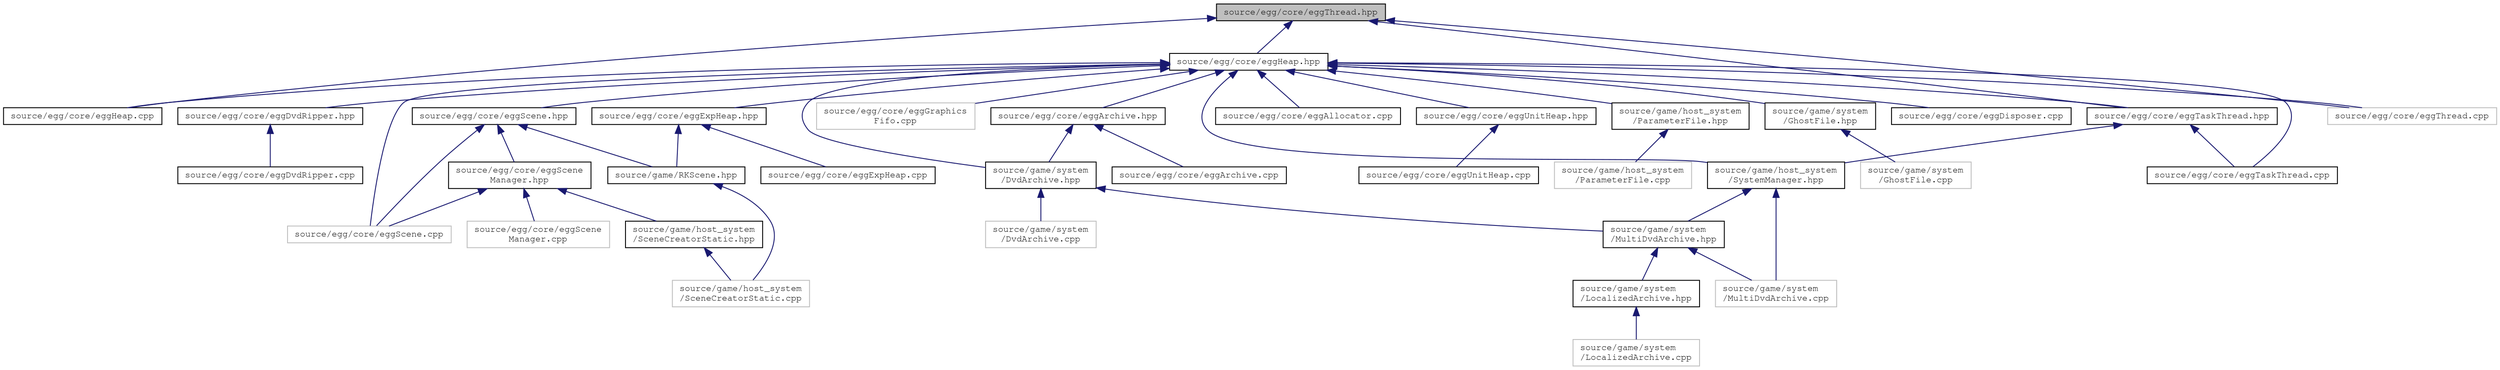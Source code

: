 digraph "source/egg/core/eggThread.hpp"
{
 // LATEX_PDF_SIZE
  edge [fontname="FreeMono",fontsize="10",labelfontname="FreeMono",labelfontsize="10"];
  node [fontname="FreeMono",fontsize="10",shape=record];
  Node1 [label="source/egg/core/eggThread.hpp",height=0.2,width=0.4,color="black", fillcolor="grey75", style="filled", fontcolor="black",tooltip="Thread class for extending."];
  Node1 -> Node2 [dir="back",color="midnightblue",fontsize="10",style="solid",fontname="FreeMono"];
  Node2 [label="source/egg/core/eggHeap.cpp",height=0.2,width=0.4,color="black", fillcolor="white", style="filled",URL="$egg_heap_8cpp.html",tooltip="Heap implementations."];
  Node1 -> Node3 [dir="back",color="midnightblue",fontsize="10",style="solid",fontname="FreeMono"];
  Node3 [label="source/egg/core/eggHeap.hpp",height=0.2,width=0.4,color="black", fillcolor="white", style="filled",URL="$egg_heap_8hpp.html",tooltip="Base Heap class."];
  Node3 -> Node4 [dir="back",color="midnightblue",fontsize="10",style="solid",fontname="FreeMono"];
  Node4 [label="source/egg/core/eggAllocator.cpp",height=0.2,width=0.4,color="black", fillcolor="white", style="filled",URL="$egg_allocator_8cpp.html",tooltip="Implementation for the allocator wrapper."];
  Node3 -> Node5 [dir="back",color="midnightblue",fontsize="10",style="solid",fontname="FreeMono"];
  Node5 [label="source/egg/core/eggArchive.hpp",height=0.2,width=0.4,color="black", fillcolor="white", style="filled",URL="$egg_archive_8hpp.html",tooltip="A read-only view of a \"dolphin archive\" .arc file."];
  Node5 -> Node6 [dir="back",color="midnightblue",fontsize="10",style="solid",fontname="FreeMono"];
  Node6 [label="source/egg/core/eggArchive.cpp",height=0.2,width=0.4,color="black", fillcolor="white", style="filled",URL="$egg_archive_8cpp.html",tooltip="TODO."];
  Node5 -> Node7 [dir="back",color="midnightblue",fontsize="10",style="solid",fontname="FreeMono"];
  Node7 [label="source/game/system\l/DvdArchive.hpp",height=0.2,width=0.4,color="black", fillcolor="white", style="filled",URL="$_dvd_archive_8hpp_source.html",tooltip=" "];
  Node7 -> Node8 [dir="back",color="midnightblue",fontsize="10",style="solid",fontname="FreeMono"];
  Node8 [label="source/game/system\l/DvdArchive.cpp",height=0.2,width=0.4,color="grey75", fillcolor="white", style="filled",tooltip=" "];
  Node7 -> Node9 [dir="back",color="midnightblue",fontsize="10",style="solid",fontname="FreeMono"];
  Node9 [label="source/game/system\l/MultiDvdArchive.hpp",height=0.2,width=0.4,color="black", fillcolor="white", style="filled",URL="$_multi_dvd_archive_8hpp_source.html",tooltip=" "];
  Node9 -> Node10 [dir="back",color="midnightblue",fontsize="10",style="solid",fontname="FreeMono"];
  Node10 [label="source/game/system\l/LocalizedArchive.hpp",height=0.2,width=0.4,color="black", fillcolor="white", style="filled",URL="$_localized_archive_8hpp_source.html",tooltip=" "];
  Node10 -> Node11 [dir="back",color="midnightblue",fontsize="10",style="solid",fontname="FreeMono"];
  Node11 [label="source/game/system\l/LocalizedArchive.cpp",height=0.2,width=0.4,color="grey75", fillcolor="white", style="filled",tooltip=" "];
  Node9 -> Node12 [dir="back",color="midnightblue",fontsize="10",style="solid",fontname="FreeMono"];
  Node12 [label="source/game/system\l/MultiDvdArchive.cpp",height=0.2,width=0.4,color="grey75", fillcolor="white", style="filled",tooltip=" "];
  Node3 -> Node13 [dir="back",color="midnightblue",fontsize="10",style="solid",fontname="FreeMono"];
  Node13 [label="source/egg/core/eggDisposer.cpp",height=0.2,width=0.4,color="black", fillcolor="white", style="filled",URL="$egg_disposer_8cpp.html",tooltip="Disposer implementations."];
  Node3 -> Node14 [dir="back",color="midnightblue",fontsize="10",style="solid",fontname="FreeMono"];
  Node14 [label="source/egg/core/eggDvdRipper.hpp",height=0.2,width=0.4,color="black", fillcolor="white", style="filled",URL="$egg_dvd_ripper_8hpp.html",tooltip="Headers for the EGG DVD ripper."];
  Node14 -> Node15 [dir="back",color="midnightblue",fontsize="10",style="solid",fontname="FreeMono"];
  Node15 [label="source/egg/core/eggDvdRipper.cpp",height=0.2,width=0.4,color="black", fillcolor="white", style="filled",URL="$egg_dvd_ripper_8cpp.html",tooltip="Implementations for the EGG DVD ripper."];
  Node3 -> Node16 [dir="back",color="midnightblue",fontsize="10",style="solid",fontname="FreeMono"];
  Node16 [label="source/egg/core/eggExpHeap.hpp",height=0.2,width=0.4,color="black", fillcolor="white", style="filled",URL="$egg_exp_heap_8hpp.html",tooltip="EGG wraper for expanded heaps header."];
  Node16 -> Node17 [dir="back",color="midnightblue",fontsize="10",style="solid",fontname="FreeMono"];
  Node17 [label="source/egg/core/eggExpHeap.cpp",height=0.2,width=0.4,color="black", fillcolor="white", style="filled",URL="$egg_exp_heap_8cpp.html",tooltip="EGG wraper for expanded heaps implementation."];
  Node16 -> Node18 [dir="back",color="midnightblue",fontsize="10",style="solid",fontname="FreeMono"];
  Node18 [label="source/game/RKScene.hpp",height=0.2,width=0.4,color="black", fillcolor="white", style="filled",URL="$_r_k_scene_8hpp_source.html",tooltip=" "];
  Node18 -> Node19 [dir="back",color="midnightblue",fontsize="10",style="solid",fontname="FreeMono"];
  Node19 [label="source/game/host_system\l/SceneCreatorStatic.cpp",height=0.2,width=0.4,color="grey75", fillcolor="white", style="filled",tooltip=" "];
  Node3 -> Node20 [dir="back",color="midnightblue",fontsize="10",style="solid",fontname="FreeMono"];
  Node20 [label="source/egg/core/eggGraphics\lFifo.cpp",height=0.2,width=0.4,color="grey75", fillcolor="white", style="filled",tooltip=" "];
  Node3 -> Node2 [dir="back",color="midnightblue",fontsize="10",style="solid",fontname="FreeMono"];
  Node3 -> Node21 [dir="back",color="midnightblue",fontsize="10",style="solid",fontname="FreeMono"];
  Node21 [label="source/egg/core/eggScene.cpp",height=0.2,width=0.4,color="grey75", fillcolor="white", style="filled",tooltip=" "];
  Node3 -> Node22 [dir="back",color="midnightblue",fontsize="10",style="solid",fontname="FreeMono"];
  Node22 [label="source/egg/core/eggScene.hpp",height=0.2,width=0.4,color="black", fillcolor="white", style="filled",URL="$egg_scene_8hpp.html",tooltip="TODO."];
  Node22 -> Node21 [dir="back",color="midnightblue",fontsize="10",style="solid",fontname="FreeMono"];
  Node22 -> Node23 [dir="back",color="midnightblue",fontsize="10",style="solid",fontname="FreeMono"];
  Node23 [label="source/egg/core/eggScene\lManager.hpp",height=0.2,width=0.4,color="black", fillcolor="white", style="filled",URL="$egg_scene_manager_8hpp_source.html",tooltip=" "];
  Node23 -> Node21 [dir="back",color="midnightblue",fontsize="10",style="solid",fontname="FreeMono"];
  Node23 -> Node24 [dir="back",color="midnightblue",fontsize="10",style="solid",fontname="FreeMono"];
  Node24 [label="source/egg/core/eggScene\lManager.cpp",height=0.2,width=0.4,color="grey75", fillcolor="white", style="filled",tooltip=" "];
  Node23 -> Node25 [dir="back",color="midnightblue",fontsize="10",style="solid",fontname="FreeMono"];
  Node25 [label="source/game/host_system\l/SceneCreatorStatic.hpp",height=0.2,width=0.4,color="black", fillcolor="white", style="filled",URL="$_scene_creator_static_8hpp.html",tooltip="Static scene creator starts the boostrap scene."];
  Node25 -> Node19 [dir="back",color="midnightblue",fontsize="10",style="solid",fontname="FreeMono"];
  Node22 -> Node18 [dir="back",color="midnightblue",fontsize="10",style="solid",fontname="FreeMono"];
  Node3 -> Node26 [dir="back",color="midnightblue",fontsize="10",style="solid",fontname="FreeMono"];
  Node26 [label="source/egg/core/eggTaskThread.cpp",height=0.2,width=0.4,color="black", fillcolor="white", style="filled",URL="$egg_task_thread_8cpp.html",tooltip="TODO."];
  Node3 -> Node27 [dir="back",color="midnightblue",fontsize="10",style="solid",fontname="FreeMono"];
  Node27 [label="source/egg/core/eggTaskThread.hpp",height=0.2,width=0.4,color="black", fillcolor="white", style="filled",URL="$egg_task_thread_8hpp.html",tooltip="TODO."];
  Node27 -> Node26 [dir="back",color="midnightblue",fontsize="10",style="solid",fontname="FreeMono"];
  Node27 -> Node28 [dir="back",color="midnightblue",fontsize="10",style="solid",fontname="FreeMono"];
  Node28 [label="source/game/host_system\l/SystemManager.hpp",height=0.2,width=0.4,color="black", fillcolor="white", style="filled",URL="$_system_manager_8hpp.html",tooltip="System Manager."];
  Node28 -> Node12 [dir="back",color="midnightblue",fontsize="10",style="solid",fontname="FreeMono"];
  Node28 -> Node9 [dir="back",color="midnightblue",fontsize="10",style="solid",fontname="FreeMono"];
  Node3 -> Node29 [dir="back",color="midnightblue",fontsize="10",style="solid",fontname="FreeMono"];
  Node29 [label="source/egg/core/eggThread.cpp",height=0.2,width=0.4,color="grey75", fillcolor="white", style="filled",tooltip=" "];
  Node3 -> Node30 [dir="back",color="midnightblue",fontsize="10",style="solid",fontname="FreeMono"];
  Node30 [label="source/egg/core/eggUnitHeap.hpp",height=0.2,width=0.4,color="black", fillcolor="white", style="filled",URL="$egg_unit_heap_8hpp.html",tooltip="EGG wraper for unit heaps (each element uniform size)."];
  Node30 -> Node31 [dir="back",color="midnightblue",fontsize="10",style="solid",fontname="FreeMono"];
  Node31 [label="source/egg/core/eggUnitHeap.cpp",height=0.2,width=0.4,color="black", fillcolor="white", style="filled",URL="$egg_unit_heap_8cpp.html",tooltip="EGG wraper for unit heaps (each element uniform size)."];
  Node3 -> Node32 [dir="back",color="midnightblue",fontsize="10",style="solid",fontname="FreeMono"];
  Node32 [label="source/game/host_system\l/ParameterFile.hpp",height=0.2,width=0.4,color="black", fillcolor="white", style="filled",URL="$_parameter_file_8hpp.html",tooltip="Contains reading code for an unused 'Parameter' file."];
  Node32 -> Node33 [dir="back",color="midnightblue",fontsize="10",style="solid",fontname="FreeMono"];
  Node33 [label="source/game/host_system\l/ParameterFile.cpp",height=0.2,width=0.4,color="grey75", fillcolor="white", style="filled",tooltip=" "];
  Node3 -> Node28 [dir="back",color="midnightblue",fontsize="10",style="solid",fontname="FreeMono"];
  Node3 -> Node7 [dir="back",color="midnightblue",fontsize="10",style="solid",fontname="FreeMono"];
  Node3 -> Node34 [dir="back",color="midnightblue",fontsize="10",style="solid",fontname="FreeMono"];
  Node34 [label="source/game/system\l/GhostFile.hpp",height=0.2,width=0.4,color="black", fillcolor="white", style="filled",URL="$_ghost_file_8hpp_source.html",tooltip=" "];
  Node34 -> Node35 [dir="back",color="midnightblue",fontsize="10",style="solid",fontname="FreeMono"];
  Node35 [label="source/game/system\l/GhostFile.cpp",height=0.2,width=0.4,color="grey75", fillcolor="white", style="filled",tooltip=" "];
  Node1 -> Node27 [dir="back",color="midnightblue",fontsize="10",style="solid",fontname="FreeMono"];
  Node1 -> Node29 [dir="back",color="midnightblue",fontsize="10",style="solid",fontname="FreeMono"];
}
